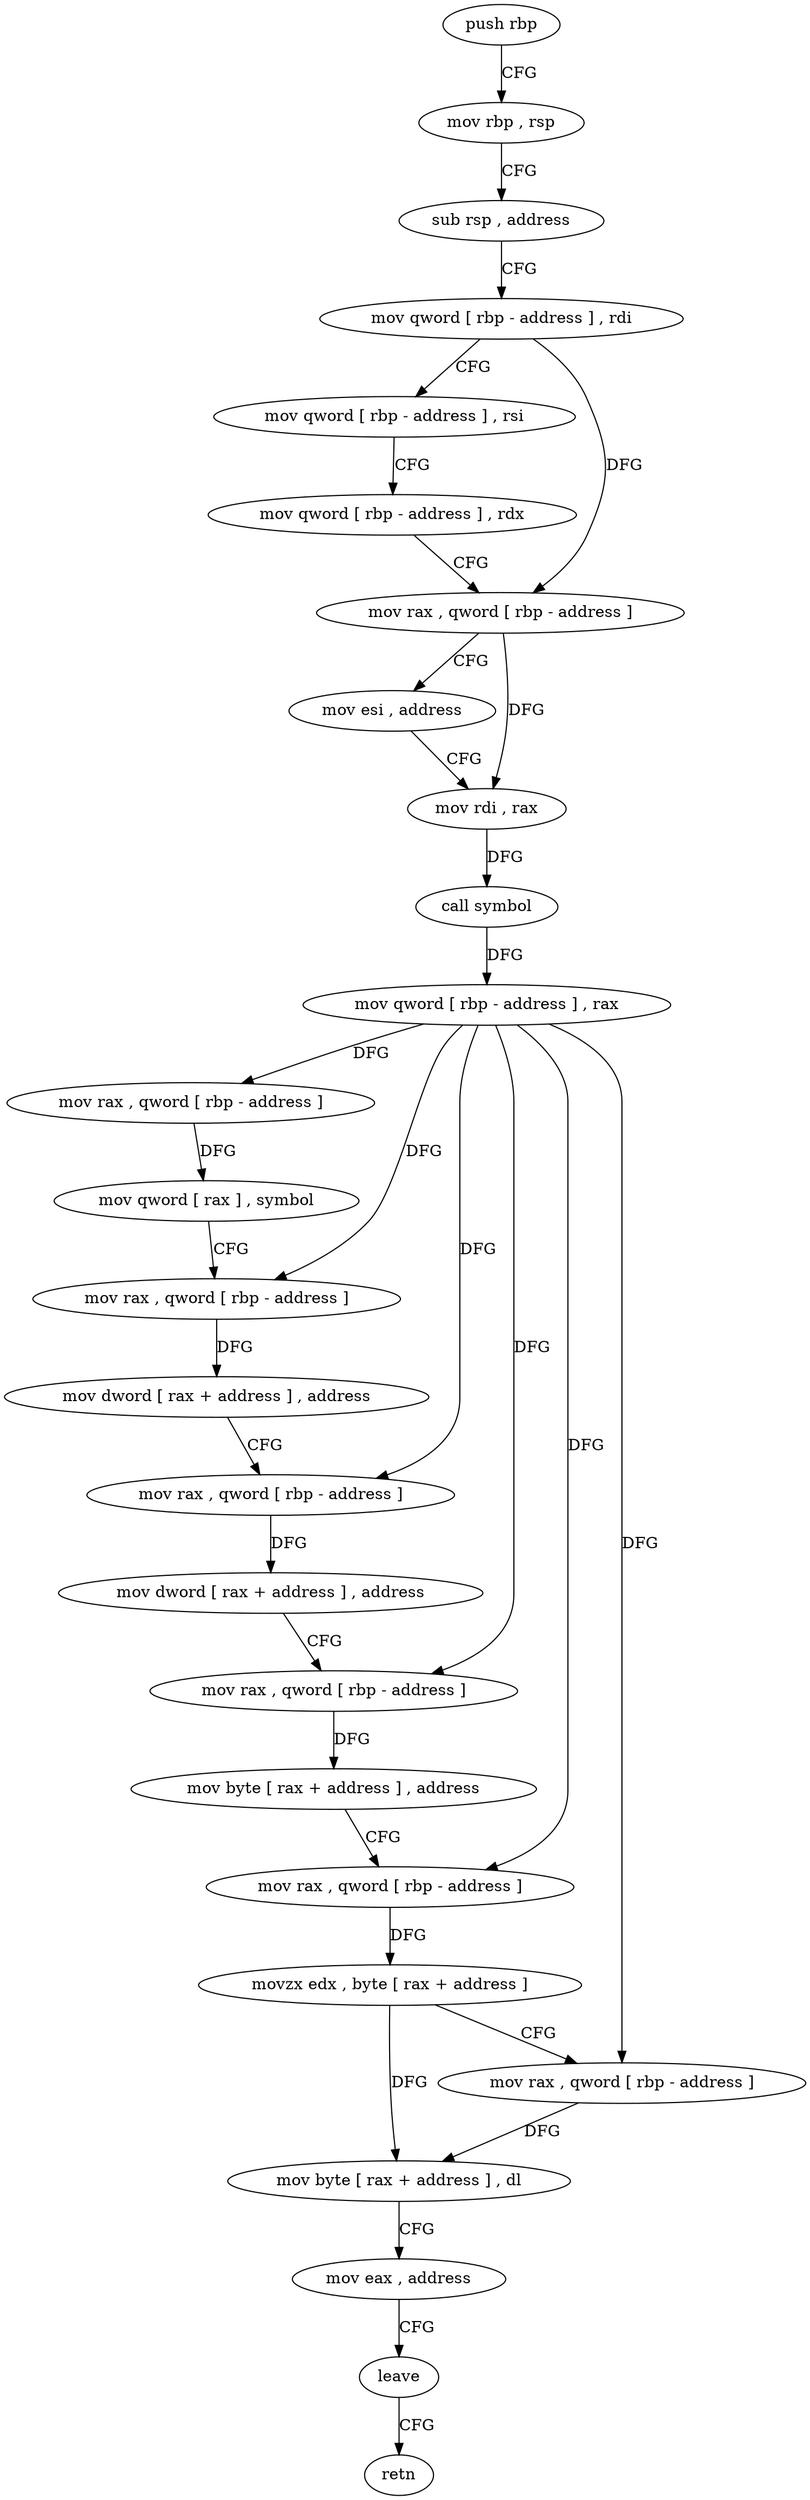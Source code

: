 digraph "func" {
"4262512" [label = "push rbp" ]
"4262513" [label = "mov rbp , rsp" ]
"4262516" [label = "sub rsp , address" ]
"4262520" [label = "mov qword [ rbp - address ] , rdi" ]
"4262524" [label = "mov qword [ rbp - address ] , rsi" ]
"4262528" [label = "mov qword [ rbp - address ] , rdx" ]
"4262532" [label = "mov rax , qword [ rbp - address ]" ]
"4262536" [label = "mov esi , address" ]
"4262541" [label = "mov rdi , rax" ]
"4262544" [label = "call symbol" ]
"4262549" [label = "mov qword [ rbp - address ] , rax" ]
"4262553" [label = "mov rax , qword [ rbp - address ]" ]
"4262557" [label = "mov qword [ rax ] , symbol" ]
"4262564" [label = "mov rax , qword [ rbp - address ]" ]
"4262568" [label = "mov dword [ rax + address ] , address" ]
"4262575" [label = "mov rax , qword [ rbp - address ]" ]
"4262579" [label = "mov dword [ rax + address ] , address" ]
"4262586" [label = "mov rax , qword [ rbp - address ]" ]
"4262590" [label = "mov byte [ rax + address ] , address" ]
"4262594" [label = "mov rax , qword [ rbp - address ]" ]
"4262598" [label = "movzx edx , byte [ rax + address ]" ]
"4262602" [label = "mov rax , qword [ rbp - address ]" ]
"4262606" [label = "mov byte [ rax + address ] , dl" ]
"4262609" [label = "mov eax , address" ]
"4262614" [label = "leave" ]
"4262615" [label = "retn" ]
"4262512" -> "4262513" [ label = "CFG" ]
"4262513" -> "4262516" [ label = "CFG" ]
"4262516" -> "4262520" [ label = "CFG" ]
"4262520" -> "4262524" [ label = "CFG" ]
"4262520" -> "4262532" [ label = "DFG" ]
"4262524" -> "4262528" [ label = "CFG" ]
"4262528" -> "4262532" [ label = "CFG" ]
"4262532" -> "4262536" [ label = "CFG" ]
"4262532" -> "4262541" [ label = "DFG" ]
"4262536" -> "4262541" [ label = "CFG" ]
"4262541" -> "4262544" [ label = "DFG" ]
"4262544" -> "4262549" [ label = "DFG" ]
"4262549" -> "4262553" [ label = "DFG" ]
"4262549" -> "4262564" [ label = "DFG" ]
"4262549" -> "4262575" [ label = "DFG" ]
"4262549" -> "4262586" [ label = "DFG" ]
"4262549" -> "4262594" [ label = "DFG" ]
"4262549" -> "4262602" [ label = "DFG" ]
"4262553" -> "4262557" [ label = "DFG" ]
"4262557" -> "4262564" [ label = "CFG" ]
"4262564" -> "4262568" [ label = "DFG" ]
"4262568" -> "4262575" [ label = "CFG" ]
"4262575" -> "4262579" [ label = "DFG" ]
"4262579" -> "4262586" [ label = "CFG" ]
"4262586" -> "4262590" [ label = "DFG" ]
"4262590" -> "4262594" [ label = "CFG" ]
"4262594" -> "4262598" [ label = "DFG" ]
"4262598" -> "4262602" [ label = "CFG" ]
"4262598" -> "4262606" [ label = "DFG" ]
"4262602" -> "4262606" [ label = "DFG" ]
"4262606" -> "4262609" [ label = "CFG" ]
"4262609" -> "4262614" [ label = "CFG" ]
"4262614" -> "4262615" [ label = "CFG" ]
}
